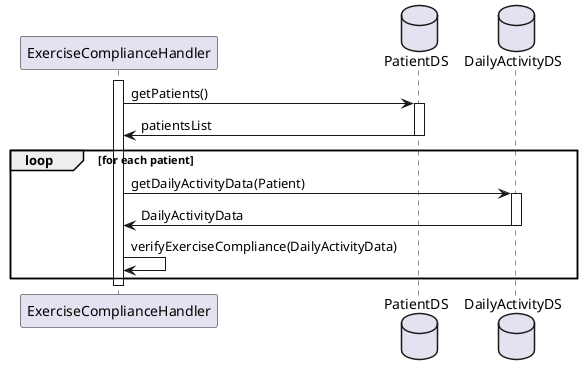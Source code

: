 @startuml verify_exercise_compliance

participant ExerciseComplianceHandler as ECH
database PatientDS
database DailyActivityDS

activate ECH
ECH -> PatientDS ++ : getPatients()
ECH <- PatientDS -- : patientsList

loop for each patient
  ECH -> DailyActivityDS ++ : getDailyActivityData(Patient)
  ECH <- DailyActivityDS -- : DailyActivityData

  ECH -> ECH : verifyExerciseCompliance(DailyActivityData)
end

deactivate ECH

@enduml